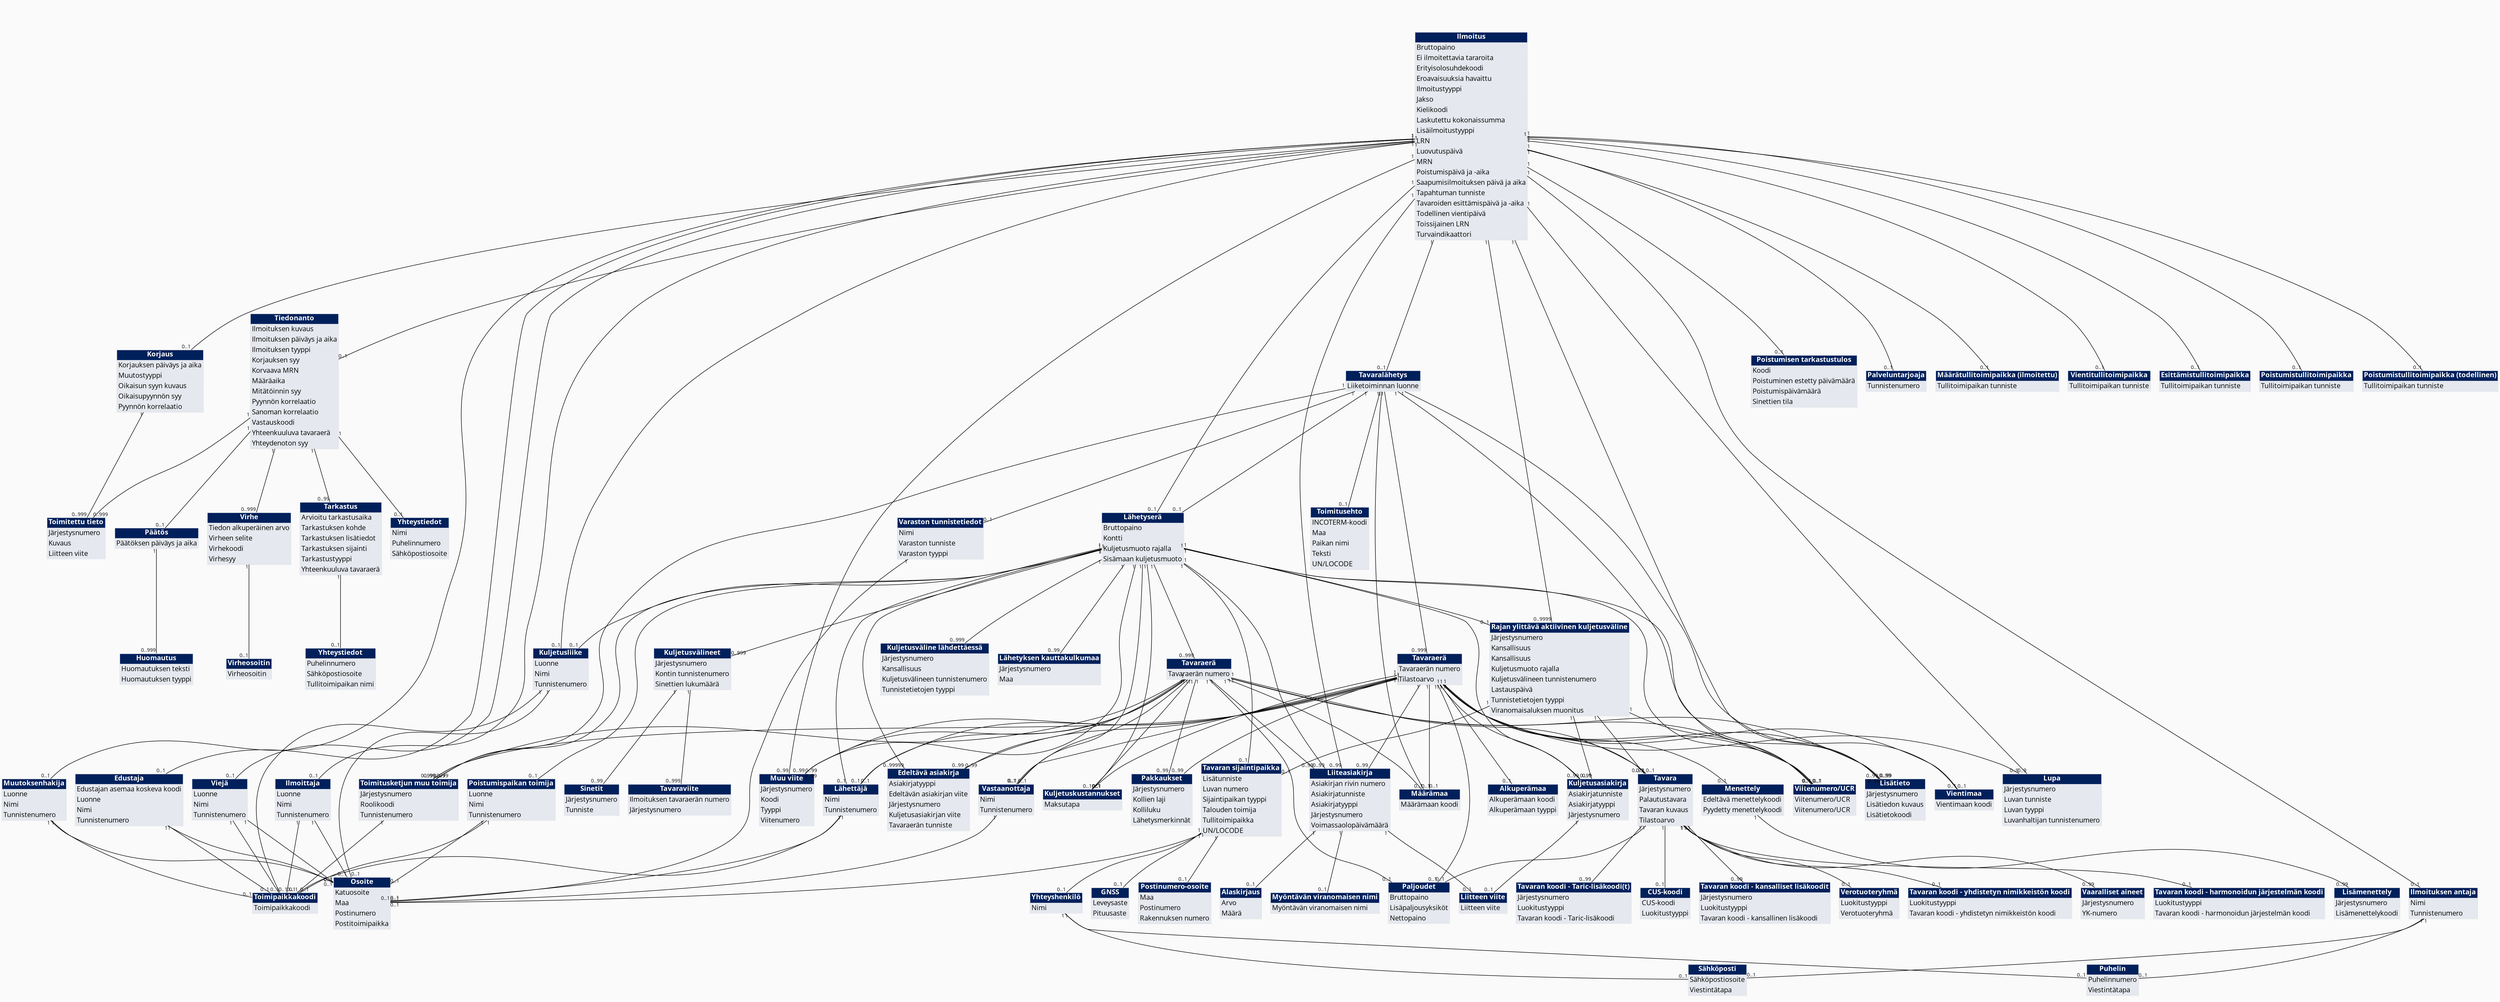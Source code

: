 Graph ClassDiagram {
bgcolor="#fafafa"
ratio="0.4"
node [shape=plain, fontname="Open Sans"]
edge [fontname="Open Sans" width="2"]
"FIg-001" -- "FIg-014" [headlabel="0..1" taillabel="1" fontsize=10]
"FIg-001" -- "FIg-026" [headlabel="0..1" taillabel="1" fontsize=10]
"FIg-001" -- "FIg-028" [headlabel="0..1" taillabel="1" fontsize=10]
"FIg-001" -- "FIg-031" [headlabel="0..1" taillabel="1" fontsize=10]
"FIg-001" -- "FIg-032" [headlabel="0..9" taillabel="1" fontsize=10]
"FIg-001" -- "FIg-033" [headlabel="0..1" taillabel="1" fontsize=10]
"FIg-001" -- "FIg-036" [headlabel="0..1" taillabel="1" fontsize=10]
"FIg-001" -- "FIg-038" [headlabel="0..1" taillabel="1" fontsize=10]
"FIg-001" -- "FIg-041" [headlabel="0..1" taillabel="1" fontsize=10]
"FIg-001" -- "FIg-048" [headlabel="0..1" taillabel="1" fontsize=10]
"FIg-001" -- "FIg-075" [headlabel="0..1" taillabel="1" fontsize=10]
"FIg-001" -- "FIg-079" [headlabel="0..1" taillabel="1" fontsize=10]
"FIg-001" -- "FIg-085" [headlabel="0..9999" taillabel="1" fontsize=10]
"FIg-001" -- "FIg-102" [headlabel="0..99" taillabel="1" fontsize=10]
"FIg-001" -- "FIg-106" [headlabel="0..1" taillabel="1" fontsize=10]
"FIg-001" -- "FIg-111" [headlabel="0..99" taillabel="1" fontsize=10]
"FIg-001" -- "FIg-115" [headlabel="0..1" taillabel="1" fontsize=10]
"FIg-001" -- "FIg-116" [headlabel="0..1" taillabel="1" fontsize=10]
"FIg-001" -- "FIg-119" [headlabel="0..1" taillabel="1" fontsize=10]
"FIg-001" -- "FIg-136" [headlabel="0..99" taillabel="1" fontsize=10]
"FIg-001" -- "FIg-138" [headlabel="0..1" taillabel="1" fontsize=10]
"FIg-001" -- "FIg-139" [headlabel="0..1" taillabel="1" fontsize=10]
"FIg-014" -- "FIg-012" [headlabel="0..999" taillabel="1" fontsize=10]
"FIg-015" -- "FIg-011" [headlabel="0..999" taillabel="1" fontsize=10]
"FIg-017" -- "FIg-023" [headlabel="0..1" taillabel="1" fontsize=10]
"FIg-019" -- "FIg-016" [headlabel="0..1" taillabel="1" fontsize=10]
"FIg-026" -- "FIg-029" [headlabel="0..1" taillabel="1" fontsize=10]
"FIg-026" -- "FIg-083" [headlabel="0..1" taillabel="1" fontsize=10]
"FIg-028" -- "FIg-009" [headlabel="0..1" taillabel="1" fontsize=10]
"FIg-028" -- "FIg-012" [headlabel="0..999" taillabel="1" fontsize=10]
"FIg-028" -- "FIg-015" [headlabel="0..1" taillabel="1" fontsize=10]
"FIg-028" -- "FIg-017" [headlabel="0..999" taillabel="1" fontsize=10]
"FIg-028" -- "FIg-019" [headlabel="0..99" taillabel="1" fontsize=10]
"FIg-031" -- "FIg-043" [headlabel="0..1" taillabel="1" fontsize=10]
"FIg-031" -- "FIg-105" [headlabel="0..1" taillabel="1" fontsize=10]
"FIg-033" -- "FIg-029" [headlabel="0..1" taillabel="1" fontsize=10]
"FIg-033" -- "FIg-083" [headlabel="0..1" taillabel="1" fontsize=10]
"FIg-036" -- "FIg-029" [headlabel="0..1" taillabel="1" fontsize=10]
"FIg-036" -- "FIg-083" [headlabel="0..1" taillabel="1" fontsize=10]
"FIg-038" -- "FIg-029" [headlabel="0..1" taillabel="1" fontsize=10]
"FIg-038" -- "FIg-083" [headlabel="0..1" taillabel="1" fontsize=10]
"FIg-044" -- "FIg-070" [headlabel="0..999" taillabel="1" fontsize=10]
"FIg-044" -- "FIg-112" [headlabel="0..99" taillabel="1" fontsize=10]
"FIg-045" -- "FIg-047" [headlabel="0..1" taillabel="1" fontsize=10]
"FIg-045" -- "FIg-051" [headlabel="0..99" taillabel="1" fontsize=10]
"FIg-045" -- "FIg-081" [headlabel="0..1" taillabel="1" fontsize=10]
"FIg-045" -- "FIg-086" [headlabel="0..99" taillabel="1" fontsize=10]
"FIg-045" -- "FIg-087" [headlabel="0..1" taillabel="1" fontsize=10]
"FIg-045" -- "FIg-088" [headlabel="0..99" taillabel="1" fontsize=10]
"FIg-045" -- "FIg-089" [headlabel="0..1" taillabel="1" fontsize=10]
"FIg-045" -- "FIg-140" [headlabel="0..1" taillabel="1" fontsize=10]
"FIg-048" -- "FIg-029" [headlabel="0..1" taillabel="1" fontsize=10]
"FIg-048" -- "FIg-083" [headlabel="0..1" taillabel="1" fontsize=10]
"FIg-055" -- "FIg-083" [headlabel="0..1" taillabel="1" fontsize=10]
"FIg-072" -- "FIg-043" [headlabel="0..1" taillabel="1" fontsize=10]
"FIg-072" -- "FIg-105" [headlabel="0..1" taillabel="1" fontsize=10]
"FIg-075" -- "FIg-044" [headlabel="0..999" taillabel="1" fontsize=10]
"FIg-075" -- "FIg-048" [headlabel="0..1" taillabel="1" fontsize=10]
"FIg-075" -- "FIg-049" [headlabel="0..999" taillabel="1" fontsize=10]
"FIg-075" -- "FIg-055" [headlabel="0..1" taillabel="1" fontsize=10]
"FIg-075" -- "FIg-068" [headlabel="0..99" taillabel="1" fontsize=10]
"FIg-075" -- "FIg-085" [headlabel="0..1" taillabel="1" fontsize=10]
"FIg-075" -- "FIg-090" [headlabel="0..999" taillabel="1" fontsize=10]
"FIg-075" -- "FIg-095" [headlabel="0..1" taillabel="1" fontsize=10]
"FIg-075" -- "FIg-102" [headlabel="0..99" taillabel="1" fontsize=10]
"FIg-075" -- "FIg-111" [headlabel="0..99" taillabel="1" fontsize=10]
"FIg-075" -- "FIg-122" [headlabel="0..99" taillabel="1" fontsize=10]
"FIg-075" -- "FIg-126" [headlabel="0..1" taillabel="1" fontsize=10]
"FIg-075" -- "FIg-127" [headlabel="0..1" taillabel="1" fontsize=10]
"FIg-075" -- "FIg-128" [headlabel="0..1" taillabel="1" fontsize=10]
"FIg-075" -- "FIg-129" [headlabel="0..1" taillabel="1" fontsize=10]
"FIg-075" -- "FIg-134" [headlabel="0..99" taillabel="1" fontsize=10]
"FIg-075" -- "FIg-135" [headlabel="0..99999" taillabel="1" fontsize=10]
"FIg-075" -- "FIg-136" [headlabel="0..99" taillabel="1" fontsize=10]
"FIg-078" -- "FIg-032" [headlabel="0..9" taillabel="1" fontsize=10]
"FIg-078" -- "FIg-045" [headlabel="0..1" taillabel="1" fontsize=10]
"FIg-078" -- "FIg-046" [headlabel="0..1" taillabel="1" fontsize=10]
"FIg-078" -- "FIg-052" [headlabel="0..99" taillabel="1" fontsize=10]
"FIg-078" -- "FIg-055" [headlabel="0..1" taillabel="1" fontsize=10]
"FIg-078" -- "FIg-089" [headlabel="0..1" taillabel="1" fontsize=10]
"FIg-078" -- "FIg-092" [headlabel="0..1" taillabel="1" fontsize=10]
"FIg-078" -- "FIg-095" [headlabel="0..1" taillabel="1" fontsize=10]
"FIg-078" -- "FIg-100" [headlabel="0..1" taillabel="1" fontsize=10]
"FIg-078" -- "FIg-102" [headlabel="0..99" taillabel="1" fontsize=10]
"FIg-078" -- "FIg-111" [headlabel="0..99" taillabel="1" fontsize=10]
"FIg-078" -- "FIg-113" [headlabel="0..1" taillabel="1" fontsize=10]
"FIg-078" -- "FIg-122" [headlabel="0..99" taillabel="1" fontsize=10]
"FIg-078" -- "FIg-126" [headlabel="0..1" taillabel="1" fontsize=10]
"FIg-078" -- "FIg-129" [headlabel="0..1" taillabel="1" fontsize=10]
"FIg-078" -- "FIg-134" [headlabel="0..99" taillabel="1" fontsize=10]
"FIg-078" -- "FIg-135" [headlabel="0..99" taillabel="1" fontsize=10]
"FIg-078" -- "FIg-136" [headlabel="0..99" taillabel="1" fontsize=10]
"FIg-085" -- "FIg-045" [headlabel="0..99" taillabel="1" fontsize=10]
"FIg-085" -- "FIg-122" [headlabel="0..1" taillabel="1" fontsize=10]
"FIg-085" -- "FIg-126" [headlabel="0..1" taillabel="1" fontsize=10]
"FIg-085" -- "FIg-127" [headlabel="0..1" taillabel="1" fontsize=10]
"FIg-090" -- "FIg-045" [headlabel="0..1" taillabel="1" fontsize=10]
"FIg-090" -- "FIg-052" [headlabel="0..99" taillabel="1" fontsize=10]
"FIg-090" -- "FIg-055" [headlabel="0..1" taillabel="1" fontsize=10]
"FIg-090" -- "FIg-089" [headlabel="0..1" taillabel="1" fontsize=10]
"FIg-090" -- "FIg-092" [headlabel="0..1" taillabel="1" fontsize=10]
"FIg-090" -- "FIg-095" [headlabel="0..1" taillabel="1" fontsize=10]
"FIg-090" -- "FIg-102" [headlabel="0..99" taillabel="1" fontsize=10]
"FIg-090" -- "FIg-111" [headlabel="0..99" taillabel="1" fontsize=10]
"FIg-090" -- "FIg-126" [headlabel="0..1" taillabel="1" fontsize=10]
"FIg-090" -- "FIg-129" [headlabel="0..1" taillabel="1" fontsize=10]
"FIg-090" -- "FIg-134" [headlabel="0..99" taillabel="1" fontsize=10]
"FIg-090" -- "FIg-135" [headlabel="0..99" taillabel="1" fontsize=10]
"FIg-090" -- "FIg-136" [headlabel="0..99" taillabel="1" fontsize=10]
"FIg-113" -- "FIg-097" [headlabel="0..99" taillabel="1" fontsize=10]
"FIg-119" -- "FIg-046" [headlabel="0..1" taillabel="1" fontsize=10]
"FIg-119" -- "FIg-075" [headlabel="0..1" taillabel="1" fontsize=10]
"FIg-119" -- "FIg-077" [headlabel="0..1" taillabel="1" fontsize=10]
"FIg-119" -- "FIg-078" [headlabel="0..999" taillabel="1" fontsize=10]
"FIg-119" -- "FIg-092" [headlabel="0..1" taillabel="1" fontsize=10]
"FIg-119" -- "FIg-126" [headlabel="0..1" taillabel="1" fontsize=10]
"FIg-119" -- "FIg-132" [headlabel="0..1" taillabel="1" fontsize=10]
"FIg-119" -- "FIg-134" [headlabel="0..99" taillabel="1" fontsize=10]
"FIg-122" -- "FIg-042" [headlabel="0..1" taillabel="1" fontsize=10]
"FIg-127" -- "FIg-069" [headlabel="0..1" taillabel="1" fontsize=10]
"FIg-127" -- "FIg-072" [headlabel="0..1" taillabel="1" fontsize=10]
"FIg-127" -- "FIg-083" [headlabel="0..1" taillabel="1" fontsize=10]
"FIg-127" -- "FIg-131" [headlabel="0..1" taillabel="1" fontsize=10]
"FIg-128" -- "FIg-029" [headlabel="0..1" taillabel="1" fontsize=10]
"FIg-128" -- "FIg-083" [headlabel="0..1" taillabel="1" fontsize=10]
"FIg-129" -- "FIg-029" [headlabel="0..1" taillabel="1" fontsize=10]
"FIg-129" -- "FIg-083" [headlabel="0..1" taillabel="1" fontsize=10]
"FIg-132" -- "FIg-083" [headlabel="0..1" taillabel="1" fontsize=10]
"FIg-134" -- "FIg-029" [headlabel="0..1" taillabel="1" fontsize=10]
"FIg-136" -- "FIg-042" [headlabel="0..1" taillabel="1" fontsize=10]
"FIg-136" -- "FIg-108" [headlabel="0..1" taillabel="1" fontsize=10]
"FIg-136" -- "FIg-137" [headlabel="0..1" taillabel="1" fontsize=10]
"FIg-001" [label=<<table border="0" cellspacing="0" cellborder="1" color="#E3E5E9"><tr><td bgcolor="#00205B"><font color="white"><b>Ilmoitus</b></font></td></tr><tr><td bgcolor="#e5e8ee" align="left" sides="LR">Bruttopaino</td></tr><tr><td bgcolor="#e5e8ee" align="left" sides="LR">Ei ilmoitettavia tararoita</td></tr><tr><td bgcolor="#e5e8ee" align="left" sides="LR">Erityisolosuhdekoodi</td></tr><tr><td bgcolor="#e5e8ee" align="left" sides="LR">Eroavaisuuksia havaittu</td></tr><tr><td bgcolor="#e5e8ee" align="left" sides="LR">Ilmoitustyyppi</td></tr><tr><td bgcolor="#e5e8ee" align="left" sides="LR">Jakso</td></tr><tr><td bgcolor="#e5e8ee" align="left" sides="LR">Kielikoodi</td></tr><tr><td bgcolor="#e5e8ee" align="left" sides="LR">Laskutettu kokonaissumma</td></tr><tr><td bgcolor="#e5e8ee" align="left" sides="LR">Lisäilmoitustyyppi</td></tr><tr><td bgcolor="#e5e8ee" align="left" sides="LR">LRN</td></tr><tr><td bgcolor="#e5e8ee" align="left" sides="LR">Luovutuspäivä</td></tr><tr><td bgcolor="#e5e8ee" align="left" sides="LR">MRN</td></tr><tr><td bgcolor="#e5e8ee" align="left" sides="LR">Poistumispäivä ja -aika</td></tr><tr><td bgcolor="#e5e8ee" align="left" sides="LR">Saapumisilmoituksen päivä ja aika</td></tr><tr><td bgcolor="#e5e8ee" align="left" sides="LR">Tapahtuman tunniste</td></tr><tr><td bgcolor="#e5e8ee" align="left" sides="LR">Tavaroiden esittämispäivä ja -aika</td></tr><tr><td bgcolor="#e5e8ee" align="left" sides="LR">Todellinen vientipäivä</td></tr><tr><td bgcolor="#e5e8ee" align="left" sides="LR">Toissijainen LRN</td></tr><tr><td bgcolor="#e5e8ee" align="left" sides="LRB">Turvaindikaattori</td></tr></table>>]
"FIg-009" [label=<<table border="0" cellspacing="0" cellborder="1" color="#E3E5E9"><tr><td bgcolor="#00205B"><font color="white"><b>Yhteystiedot</b></font></td></tr><tr><td bgcolor="#e5e8ee" align="left" sides="LR">Nimi</td></tr><tr><td bgcolor="#e5e8ee" align="left" sides="LR">Puhelinnumero</td></tr><tr><td bgcolor="#e5e8ee" align="left" sides="LR">Sähköpostiosoite</td></tr></table>>]
"FIg-011" [label=<<table border="0" cellspacing="0" cellborder="1" color="#E3E5E9"><tr><td bgcolor="#00205B"><font color="white"><b>Huomautus</b></font></td></tr><tr><td bgcolor="#e5e8ee" align="left" sides="LR">Huomautuksen teksti</td></tr><tr><td bgcolor="#e5e8ee" align="left" sides="LR">Huomautuksen tyyppi</td></tr></table>>]
"FIg-012" [label=<<table border="0" cellspacing="0" cellborder="1" color="#E3E5E9"><tr><td bgcolor="#00205B"><font color="white"><b>Toimitettu tieto</b></font></td></tr><tr><td bgcolor="#e5e8ee" align="left" sides="LR">Järjestysnumero</td></tr><tr><td bgcolor="#e5e8ee" align="left" sides="LR">Kuvaus</td></tr><tr><td bgcolor="#e5e8ee" align="left" sides="LR">Liitteen viite</td></tr></table>>]
"FIg-014" [label=<<table border="0" cellspacing="0" cellborder="1" color="#E3E5E9"><tr><td bgcolor="#00205B"><font color="white"><b>Korjaus</b></font></td></tr><tr><td bgcolor="#e5e8ee" align="left" sides="LR">Korjauksen päiväys ja aika</td></tr><tr><td bgcolor="#e5e8ee" align="left" sides="LR">Muutostyyppi</td></tr><tr><td bgcolor="#e5e8ee" align="left" sides="LR">Oikaisun syyn kuvaus</td></tr><tr><td bgcolor="#e5e8ee" align="left" sides="LR">Oikaisupyynnön syy</td></tr><tr><td bgcolor="#e5e8ee" align="left" sides="LRB">Pyynnön korrelaatio</td></tr></table>>]
"FIg-015" [label=<<table border="0" cellspacing="0" cellborder="1" color="#E3E5E9"><tr><td bgcolor="#00205B"><font color="white"><b>Päätös</b></font></td></tr><tr><td bgcolor="#e5e8ee" align="left" sides="LR">Päätöksen päiväys ja aika</td></tr></table>>]
"FIg-016" [label=<<table border="0" cellspacing="0" cellborder="1" color="#E3E5E9"><tr><td bgcolor="#00205B"><font color="white"><b>Yhteystiedot</b></font></td></tr><tr><td bgcolor="#e5e8ee" align="left" sides="LR">Puhelinnumero</td></tr><tr><td bgcolor="#e5e8ee" align="left" sides="LR">Sähköpostiosoite</td></tr><tr><td bgcolor="#e5e8ee" align="left" sides="LR">Tullitoimipaikan nimi</td></tr></table>>]
"FIg-017" [label=<<table border="0" cellspacing="0" cellborder="1" color="#E3E5E9"><tr><td bgcolor="#00205B"><font color="white"><b>Virhe</b></font></td></tr><tr><td bgcolor="#e5e8ee" align="left" sides="LR">Tiedon alkuperäinen arvo</td></tr><tr><td bgcolor="#e5e8ee" align="left" sides="LR">Virheen selite</td></tr><tr><td bgcolor="#e5e8ee" align="left" sides="LR">Virhekoodi</td></tr><tr><td bgcolor="#e5e8ee" align="left" sides="LRB">Virhesyy</td></tr></table>>]
"FIg-019" [label=<<table border="0" cellspacing="0" cellborder="1" color="#E3E5E9"><tr><td bgcolor="#00205B"><font color="white"><b>Tarkastus</b></font></td></tr><tr><td bgcolor="#e5e8ee" align="left" sides="LR">Arvioitu tarkastusaika</td></tr><tr><td bgcolor="#e5e8ee" align="left" sides="LR">Tarkastuksen kohde</td></tr><tr><td bgcolor="#e5e8ee" align="left" sides="LR">Tarkastuksen lisätiedot</td></tr><tr><td bgcolor="#e5e8ee" align="left" sides="LR">Tarkastuksen sijainti</td></tr><tr><td bgcolor="#e5e8ee" align="left" sides="LR">Tarkastustyyppi</td></tr><tr><td bgcolor="#e5e8ee" align="left" sides="LRB">Yhteenkuuluva tavaraerä</td></tr></table>>]
"FIg-023" [label=<<table border="0" cellspacing="0" cellborder="1" color="#E3E5E9"><tr><td bgcolor="#00205B"><font color="white"><b>Virheosoitin</b></font></td></tr><tr><td bgcolor="#e5e8ee" align="left" sides="LR">Virheosoitin</td></tr></table>>]
"FIg-026" [label=<<table border="0" cellspacing="0" cellborder="1" color="#E3E5E9"><tr><td bgcolor="#00205B"><font color="white"><b>Edustaja</b></font></td></tr><tr><td bgcolor="#e5e8ee" align="left" sides="LR">Edustajan asemaa koskeva koodi</td></tr><tr><td bgcolor="#e5e8ee" align="left" sides="LR">Luonne</td></tr><tr><td bgcolor="#e5e8ee" align="left" sides="LR">Nimi</td></tr><tr><td bgcolor="#e5e8ee" align="left" sides="LRB">Tunnistenumero</td></tr></table>>]
"FIg-028" [label=<<table border="0" cellspacing="0" cellborder="1" color="#E3E5E9"><tr><td bgcolor="#00205B"><font color="white"><b>Tiedonanto</b></font></td></tr><tr><td bgcolor="#e5e8ee" align="left" sides="LR">Ilmoituksen kuvaus</td></tr><tr><td bgcolor="#e5e8ee" align="left" sides="LR">Ilmoituksen päiväys ja aika</td></tr><tr><td bgcolor="#e5e8ee" align="left" sides="LR">Ilmoituksen tyyppi</td></tr><tr><td bgcolor="#e5e8ee" align="left" sides="LR">Korjauksen syy</td></tr><tr><td bgcolor="#e5e8ee" align="left" sides="LR">Korvaava MRN</td></tr><tr><td bgcolor="#e5e8ee" align="left" sides="LR">Määräaika</td></tr><tr><td bgcolor="#e5e8ee" align="left" sides="LR">Mitätöinnin syy</td></tr><tr><td bgcolor="#e5e8ee" align="left" sides="LR">Pyynnön korrelaatio</td></tr><tr><td bgcolor="#e5e8ee" align="left" sides="LR">Sanoman korrelaatio</td></tr><tr><td bgcolor="#e5e8ee" align="left" sides="LR">Vastauskoodi</td></tr><tr><td bgcolor="#e5e8ee" align="left" sides="LR">Yhteenkuuluva tavaraerä</td></tr><tr><td bgcolor="#e5e8ee" align="left" sides="LRB">Yhteydenoton syy</td></tr></table>>]
"FIg-029" [label=<<table border="0" cellspacing="0" cellborder="1" color="#E3E5E9"><tr><td bgcolor="#00205B"><font color="white"><b>Toimipaikkakoodi</b></font></td></tr><tr><td bgcolor="#e5e8ee" align="left" sides="LRB">Toimipaikkakoodi</td></tr></table>>]
"FIg-031" [label=<<table border="0" cellspacing="0" cellborder="1" color="#E3E5E9"><tr><td bgcolor="#00205B"><font color="white"><b>Ilmoituksen antaja</b></font></td></tr><tr><td bgcolor="#e5e8ee" align="left" sides="LR">Nimi</td></tr><tr><td bgcolor="#e5e8ee" align="left" sides="LRB">Tunnistenumero</td></tr></table>>]
"FIg-032" [label=<<table border="0" cellspacing="0" cellborder="1" color="#E3E5E9"><tr><td bgcolor="#00205B"><font color="white"><b>Lupa</b></font></td></tr><tr><td bgcolor="#e5e8ee" align="left" sides="LR">Järjestysnumero</td></tr><tr><td bgcolor="#e5e8ee" align="left" sides="LR">Luvan tunniste</td></tr><tr><td bgcolor="#e5e8ee" align="left" sides="LR">Luvan tyyppi</td></tr><tr><td bgcolor="#e5e8ee" align="left" sides="LRB">Luvanhaltijan tunnistenumero</td></tr></table>>]
"FIg-033" [label=<<table border="0" cellspacing="0" cellborder="1" color="#E3E5E9"><tr><td bgcolor="#00205B"><font color="white"><b>Viejä</b></font></td></tr><tr><td bgcolor="#e5e8ee" align="left" sides="LR">Luonne</td></tr><tr><td bgcolor="#e5e8ee" align="left" sides="LR">Nimi</td></tr><tr><td bgcolor="#e5e8ee" align="left" sides="LR">Tunnistenumero</td></tr></table>>]
"FIg-036" [label=<<table border="0" cellspacing="0" cellborder="1" color="#E3E5E9"><tr><td bgcolor="#00205B"><font color="white"><b>Ilmoittaja</b></font></td></tr><tr><td bgcolor="#e5e8ee" align="left" sides="LR">Luonne</td></tr><tr><td bgcolor="#e5e8ee" align="left" sides="LR">Nimi</td></tr><tr><td bgcolor="#e5e8ee" align="left" sides="LRB">Tunnistenumero</td></tr></table>>]
"FIg-038" [label=<<table border="0" cellspacing="0" cellborder="1" color="#E3E5E9"><tr><td bgcolor="#00205B"><font color="white"><b>Muutoksenhakija</b></font></td></tr><tr><td bgcolor="#e5e8ee" align="left" sides="LR">Luonne</td></tr><tr><td bgcolor="#e5e8ee" align="left" sides="LR">Nimi</td></tr><tr><td bgcolor="#e5e8ee" align="left" sides="LRB">Tunnistenumero</td></tr></table>>]
"FIg-041" [label=<<table border="0" cellspacing="0" cellborder="1" color="#E3E5E9"><tr><td bgcolor="#00205B"><font color="white"><b>Poistumisen tarkastustulos</b></font></td></tr><tr><td bgcolor="#e5e8ee" align="left" sides="LR">Koodi</td></tr><tr><td bgcolor="#e5e8ee" align="left" sides="LR">Poistuminen estetty päivämäärä</td></tr><tr><td bgcolor="#e5e8ee" align="left" sides="LR">Poistumispäivämäärä</td></tr><tr><td bgcolor="#e5e8ee" align="left" sides="LRB">Sinettien tila</td></tr></table>>]
"FIg-042" [label=<<table border="0" cellspacing="0" cellborder="1" color="#E3E5E9"><tr><td bgcolor="#00205B"><font color="white"><b>Liitteen viite</b></font></td></tr><tr><td bgcolor="#e5e8ee" align="left" sides="LRB">Liitteen viite</td></tr></table>>]
"FIg-043" [label=<<table border="0" cellspacing="0" cellborder="1" color="#E3E5E9"><tr><td bgcolor="#00205B"><font color="white"><b>Puhelin</b></font></td></tr><tr><td bgcolor="#e5e8ee" align="left" sides="LR">Puhelinnumero</td></tr><tr><td bgcolor="#e5e8ee" align="left" sides="LRB">Viestintätapa</td></tr></table>>]
"FIg-044" [label=<<table border="0" cellspacing="0" cellborder="1" color="#E3E5E9"><tr><td bgcolor="#00205B"><font color="white"><b>Kuljetusvälineet</b></font></td></tr><tr><td bgcolor="#e5e8ee" align="left" sides="LR">Järjestysnumero</td></tr><tr><td bgcolor="#e5e8ee" align="left" sides="LR">Kontin tunnistenumero</td></tr><tr><td bgcolor="#e5e8ee" align="left" sides="LRB">Sinettien lukumäärä</td></tr></table>>]
"FIg-045" [label=<<table border="0" cellspacing="0" cellborder="1" color="#E3E5E9"><tr><td bgcolor="#00205B"><font color="white"><b>Tavara</b></font></td></tr><tr><td bgcolor="#e5e8ee" align="left" sides="LR">Järjestysnumero</td></tr><tr><td bgcolor="#e5e8ee" align="left" sides="LR">Palautustavara</td></tr><tr><td bgcolor="#e5e8ee" align="left" sides="LR">Tavaran kuvaus</td></tr><tr><td bgcolor="#e5e8ee" align="left" sides="LRB">Tilastoarvo</td></tr></table>>]
"FIg-046" [label=<<table border="0" cellspacing="0" cellborder="1" color="#E3E5E9"><tr><td bgcolor="#00205B"><font color="white"><b>Vientimaa</b></font></td></tr><tr><td bgcolor="#e5e8ee" align="left" sides="LRB">Vientimaan koodi</td></tr></table>>]
"FIg-047" [label=<<table border="0" cellspacing="0" cellborder="1" color="#E3E5E9"><tr><td bgcolor="#00205B"><font color="white"><b>Tavaran koodi - yhdistetyn nimikkeistön koodi</b></font></td></tr><tr><td bgcolor="#e5e8ee" align="left" sides="LR">Luokitustyyppi</td></tr><tr><td bgcolor="#e5e8ee" align="left" sides="LR">Tavaran koodi - yhdistetyn nimikkeistön koodi</td></tr></table>>]
"FIg-048" [label=<<table border="0" cellspacing="0" cellborder="1" color="#E3E5E9"><tr><td bgcolor="#00205B"><font color="white"><b>Kuljetusliike</b></font></td></tr><tr><td bgcolor="#e5e8ee" align="left" sides="LR">Luonne</td></tr><tr><td bgcolor="#e5e8ee" align="left" sides="LR">Nimi</td></tr><tr><td bgcolor="#e5e8ee" align="left" sides="LRB">Tunnistenumero</td></tr></table>>]
"FIg-049" [label=<<table border="0" cellspacing="0" cellborder="1" color="#E3E5E9"><tr><td bgcolor="#00205B"><font color="white"><b>Kuljetusväline lähdettäessä</b></font></td></tr><tr><td bgcolor="#e5e8ee" align="left" sides="LR">Järjestysnumero</td></tr><tr><td bgcolor="#e5e8ee" align="left" sides="LR">Kansallisuus</td></tr><tr><td bgcolor="#e5e8ee" align="left" sides="LR">Kuljetusvälineen tunnistenumero</td></tr><tr><td bgcolor="#e5e8ee" align="left" sides="LRB">Tunnistetietojen tyyppi</td></tr></table>>]
"FIg-051" [label=<<table border="0" cellspacing="0" cellborder="1" color="#E3E5E9"><tr><td bgcolor="#00205B"><font color="white"><b>Vaaralliset aineet</b></font></td></tr><tr><td bgcolor="#e5e8ee" align="left" sides="LR">Järjestysnumero</td></tr><tr><td bgcolor="#e5e8ee" align="left" sides="LRB">YK-numero</td></tr></table>>]
"FIg-052" [label=<<table border="0" cellspacing="0" cellborder="1" color="#E3E5E9"><tr><td bgcolor="#00205B"><font color="white"><b>Pakkaukset</b></font></td></tr><tr><td bgcolor="#e5e8ee" align="left" sides="LR">Järjestysnumero</td></tr><tr><td bgcolor="#e5e8ee" align="left" sides="LR">Kollien laji</td></tr><tr><td bgcolor="#e5e8ee" align="left" sides="LR">Kolliluku</td></tr><tr><td bgcolor="#e5e8ee" align="left" sides="LR">Lähetysmerkinnät</td></tr></table>>]
"FIg-055" [label=<<table border="0" cellspacing="0" cellborder="1" color="#E3E5E9"><tr><td bgcolor="#00205B"><font color="white"><b>Vastaanottaja</b></font></td></tr><tr><td bgcolor="#e5e8ee" align="left" sides="LR">Nimi</td></tr><tr><td bgcolor="#e5e8ee" align="left" sides="LR">Tunnistenumero</td></tr></table>>]
"FIg-068" [label=<<table border="0" cellspacing="0" cellborder="1" color="#E3E5E9"><tr><td bgcolor="#00205B"><font color="white"><b>Lähetyksen kauttakulkumaa</b></font></td></tr><tr><td bgcolor="#e5e8ee" align="left" sides="LR">Järjestysnumero</td></tr><tr><td bgcolor="#e5e8ee" align="left" sides="LRB">Maa</td></tr></table>>]
"FIg-069" [label=<<table border="0" cellspacing="0" cellborder="1" color="#E3E5E9"><tr><td bgcolor="#00205B"><font color="white"><b>GNSS</b></font></td></tr><tr><td bgcolor="#e5e8ee" align="left" sides="LR">Leveysaste</td></tr><tr><td bgcolor="#e5e8ee" align="left" sides="LRB">Pituusaste</td></tr></table>>]
"FIg-070" [label=<<table border="0" cellspacing="0" cellborder="1" color="#E3E5E9"><tr><td bgcolor="#00205B"><font color="white"><b>Tavaraviite</b></font></td></tr><tr><td bgcolor="#e5e8ee" align="left" sides="LR">Ilmoituksen tavaraerän numero</td></tr><tr><td bgcolor="#e5e8ee" align="left" sides="LR">Järjestysnumero</td></tr></table>>]
"FIg-072" [label=<<table border="0" cellspacing="0" cellborder="1" color="#E3E5E9"><tr><td bgcolor="#00205B"><font color="white"><b>Yhteyshenkilö</b></font></td></tr><tr><td bgcolor="#e5e8ee" align="left" sides="LR">Nimi</td></tr></table>>]
"FIg-075" [label=<<table border="0" cellspacing="0" cellborder="1" color="#E3E5E9"><tr><td bgcolor="#00205B"><font color="white"><b>Lähetyserä</b></font></td></tr><tr><td bgcolor="#e5e8ee" align="left" sides="LR">Bruttopaino</td></tr><tr><td bgcolor="#e5e8ee" align="left" sides="LR">Kontti</td></tr><tr><td bgcolor="#e5e8ee" align="left" sides="LR">Kuljetusmuoto rajalla</td></tr><tr><td bgcolor="#e5e8ee" align="left" sides="LRB">Sisämaan kuljetusmuoto</td></tr></table>>]
"FIg-077" [label=<<table border="0" cellspacing="0" cellborder="1" color="#E3E5E9"><tr><td bgcolor="#00205B"><font color="white"><b>Toimitusehto</b></font></td></tr><tr><td bgcolor="#e5e8ee" align="left" sides="LR">INCOTERM-koodi</td></tr><tr><td bgcolor="#e5e8ee" align="left" sides="LR">Maa</td></tr><tr><td bgcolor="#e5e8ee" align="left" sides="LR">Paikan nimi</td></tr><tr><td bgcolor="#e5e8ee" align="left" sides="LR">Teksti</td></tr><tr><td bgcolor="#e5e8ee" align="left" sides="LRB">UN/LOCODE</td></tr></table>>]
"FIg-078" [label=<<table border="0" cellspacing="0" cellborder="1" color="#E3E5E9"><tr><td bgcolor="#00205B"><font color="white"><b>Tavaraerä</b></font></td></tr><tr><td bgcolor="#e5e8ee" align="left" sides="LR">Tavaraerän numero</td></tr><tr><td bgcolor="#e5e8ee" align="left" sides="LRB">Tilastoarvo</td></tr></table>>]
"FIg-079" [label=<<table border="0" cellspacing="0" cellborder="1" color="#E3E5E9"><tr><td bgcolor="#00205B"><font color="white"><b>Palveluntarjoaja</b></font></td></tr><tr><td bgcolor="#e5e8ee" align="left" sides="LRB">Tunnistenumero</td></tr></table>>]
"FIg-081" [label=<<table border="0" cellspacing="0" cellborder="1" color="#E3E5E9"><tr><td bgcolor="#00205B"><font color="white"><b>Tavaran koodi - harmonoidun järjestelmän koodi</b></font></td></tr><tr><td bgcolor="#e5e8ee" align="left" sides="LR">Luokitustyyppi</td></tr><tr><td bgcolor="#e5e8ee" align="left" sides="LRB">Tavaran koodi - harmonoidun järjestelmän koodi</td></tr></table>>]
"FIg-083" [label=<<table border="0" cellspacing="0" cellborder="1" color="#E3E5E9"><tr><td bgcolor="#00205B"><font color="white"><b>Osoite</b></font></td></tr><tr><td bgcolor="#e5e8ee" align="left" sides="LR">Katuosoite</td></tr><tr><td bgcolor="#e5e8ee" align="left" sides="LR">Maa</td></tr><tr><td bgcolor="#e5e8ee" align="left" sides="LR">Postinumero</td></tr><tr><td bgcolor="#e5e8ee" align="left" sides="LRB">Postitoimipaikka</td></tr></table>>]
"FIg-085" [label=<<table border="0" cellspacing="0" cellborder="1" color="#E3E5E9"><tr><td bgcolor="#00205B"><font color="white"><b>Rajan ylittävä aktiivinen kuljetusväline</b></font></td></tr><tr><td bgcolor="#e5e8ee" align="left" sides="LR">Järjestysnumero</td></tr><tr><td bgcolor="#e5e8ee" align="left" sides="LR">Kansallisuus</td></tr><tr><td bgcolor="#e5e8ee" align="left" sides="LR">Kansallisuus</td></tr><tr><td bgcolor="#e5e8ee" align="left" sides="LR">Kuljetusmuoto rajalla</td></tr><tr><td bgcolor="#e5e8ee" align="left" sides="LR">Kuljetusvälineen tunnistenumero</td></tr><tr><td bgcolor="#e5e8ee" align="left" sides="LR">Lastauspäivä</td></tr><tr><td bgcolor="#e5e8ee" align="left" sides="LR">Tunnistetietojen tyyppi</td></tr><tr><td bgcolor="#e5e8ee" align="left" sides="LRB">Viranomaisaluksen muonitus</td></tr></table>>]
"FIg-086" [label=<<table border="0" cellspacing="0" cellborder="1" color="#E3E5E9"><tr><td bgcolor="#00205B"><font color="white"><b>Tavaran koodi - Taric-lisäkoodi(t)</b></font></td></tr><tr><td bgcolor="#e5e8ee" align="left" sides="LR">Järjestysnumero</td></tr><tr><td bgcolor="#e5e8ee" align="left" sides="LR">Luokitustyyppi</td></tr><tr><td bgcolor="#e5e8ee" align="left" sides="LR">Tavaran koodi - Taric-lisäkoodi</td></tr></table>>]
"FIg-087" [label=<<table border="0" cellspacing="0" cellborder="1" color="#E3E5E9"><tr><td bgcolor="#00205B"><font color="white"><b>CUS-koodi</b></font></td></tr><tr><td bgcolor="#e5e8ee" align="left" sides="LR">CUS-koodi</td></tr><tr><td bgcolor="#e5e8ee" align="left" sides="LRB">Luokitustyyppi</td></tr></table>>]
"FIg-088" [label=<<table border="0" cellspacing="0" cellborder="1" color="#E3E5E9"><tr><td bgcolor="#00205B"><font color="white"><b>Tavaran koodi - kansalliset lisäkoodit</b></font></td></tr><tr><td bgcolor="#e5e8ee" align="left" sides="LR">Järjestysnumero</td></tr><tr><td bgcolor="#e5e8ee" align="left" sides="LR">Luokitustyyppi</td></tr><tr><td bgcolor="#e5e8ee" align="left" sides="LR">Tavaran koodi - kansallinen lisäkoodi</td></tr></table>>]
"FIg-089" [label=<<table border="0" cellspacing="0" cellborder="1" color="#E3E5E9"><tr><td bgcolor="#00205B"><font color="white"><b>Paljoudet</b></font></td></tr><tr><td bgcolor="#e5e8ee" align="left" sides="LR">Bruttopaino</td></tr><tr><td bgcolor="#e5e8ee" align="left" sides="LR">Lisäpaljousyksiköt</td></tr><tr><td bgcolor="#e5e8ee" align="left" sides="LR">Nettopaino</td></tr></table>>]
"FIg-090" [label=<<table border="0" cellspacing="0" cellborder="1" color="#E3E5E9"><tr><td bgcolor="#00205B"><font color="white"><b>Tavaraerä</b></font></td></tr><tr><td bgcolor="#e5e8ee" align="left" sides="LRB">Tavaraerän numero</td></tr></table>>]
"FIg-092" [label=<<table border="0" cellspacing="0" cellborder="1" color="#E3E5E9"><tr><td bgcolor="#00205B"><font color="white"><b>Määrämaa</b></font></td></tr><tr><td bgcolor="#e5e8ee" align="left" sides="LRB">Määrämaan koodi</td></tr></table>>]
"FIg-095" [label=<<table border="0" cellspacing="0" cellborder="1" color="#E3E5E9"><tr><td bgcolor="#00205B"><font color="white"><b>Kuljetuskustannukset</b></font></td></tr><tr><td bgcolor="#e5e8ee" align="left" sides="LRB">Maksutapa</td></tr></table>>]
"FIg-097" [label=<<table border="0" cellspacing="0" cellborder="1" color="#E3E5E9"><tr><td bgcolor="#00205B"><font color="white"><b>Lisämenettely</b></font></td></tr><tr><td bgcolor="#e5e8ee" align="left" sides="LR">Järjestysnumero</td></tr><tr><td bgcolor="#e5e8ee" align="left" sides="LRB">Lisämenettelykoodi</td></tr></table>>]
"FIg-100" [label=<<table border="0" cellspacing="0" cellborder="1" color="#E3E5E9"><tr><td bgcolor="#00205B"><font color="white"><b>Alkuperämaa</b></font></td></tr><tr><td bgcolor="#e5e8ee" align="left" sides="LR">Alkuperämaan koodi</td></tr><tr><td bgcolor="#e5e8ee" align="left" sides="LRB">Alkuperämaan tyyppi</td></tr></table>>]
"FIg-102" [label=<<table border="0" cellspacing="0" cellborder="1" color="#E3E5E9"><tr><td bgcolor="#00205B"><font color="white"><b>Lisätieto</b></font></td></tr><tr><td bgcolor="#e5e8ee" align="left" sides="LR">Järjestysnumero</td></tr><tr><td bgcolor="#e5e8ee" align="left" sides="LR">Lisätiedon kuvaus</td></tr><tr><td bgcolor="#e5e8ee" align="left" sides="LRB">Lisätietokoodi</td></tr></table>>]
"FIg-105" [label=<<table border="0" cellspacing="0" cellborder="1" color="#E3E5E9"><tr><td bgcolor="#00205B"><font color="white"><b>Sähköposti</b></font></td></tr><tr><td bgcolor="#e5e8ee" align="left" sides="LR">Sähköpostiosoite</td></tr><tr><td bgcolor="#e5e8ee" align="left" sides="LRB">Viestintätapa</td></tr></table>>]
"FIg-106" [label=<<table border="0" cellspacing="0" cellborder="1" color="#E3E5E9"><tr><td bgcolor="#00205B"><font color="white"><b>Määrätullitoimipaikka (ilmoitettu)</b></font></td></tr><tr><td bgcolor="#e5e8ee" align="left" sides="LRB">Tullitoimipaikan tunniste</td></tr></table>>]
"FIg-108" [label=<<table border="0" cellspacing="0" cellborder="1" color="#E3E5E9"><tr><td bgcolor="#00205B"><font color="white"><b>Alaskirjaus</b></font></td></tr><tr><td bgcolor="#e5e8ee" align="left" sides="LR">Arvo</td></tr><tr><td bgcolor="#e5e8ee" align="left" sides="LRB">Määrä</td></tr></table>>]
"FIg-111" [label=<<table border="0" cellspacing="0" cellborder="1" color="#E3E5E9"><tr><td bgcolor="#00205B"><font color="white"><b>Muu viite</b></font></td></tr><tr><td bgcolor="#e5e8ee" align="left" sides="LR">Järjestysnumero</td></tr><tr><td bgcolor="#e5e8ee" align="left" sides="LR">Koodi</td></tr><tr><td bgcolor="#e5e8ee" align="left" sides="LR">Tyyppi</td></tr><tr><td bgcolor="#e5e8ee" align="left" sides="LRB">Viitenumero</td></tr></table>>]
"FIg-112" [label=<<table border="0" cellspacing="0" cellborder="1" color="#E3E5E9"><tr><td bgcolor="#00205B"><font color="white"><b>Sinetit</b></font></td></tr><tr><td bgcolor="#e5e8ee" align="left" sides="LR">Järjestysnumero</td></tr><tr><td bgcolor="#e5e8ee" align="left" sides="LRB">Tunniste</td></tr></table>>]
"FIg-113" [label=<<table border="0" cellspacing="0" cellborder="1" color="#E3E5E9"><tr><td bgcolor="#00205B"><font color="white"><b>Menettely</b></font></td></tr><tr><td bgcolor="#e5e8ee" align="left" sides="LR">Edeltävä menettelykoodi</td></tr><tr><td bgcolor="#e5e8ee" align="left" sides="LRB">Pyydetty menettelykoodi</td></tr></table>>]
"FIg-115" [label=<<table border="0" cellspacing="0" cellborder="1" color="#E3E5E9"><tr><td bgcolor="#00205B"><font color="white"><b>Vientitullitoimipaikka</b></font></td></tr><tr><td bgcolor="#e5e8ee" align="left" sides="LR">Tullitoimipaikan tunniste</td></tr></table>>]
"FIg-116" [label=<<table border="0" cellspacing="0" cellborder="1" color="#E3E5E9"><tr><td bgcolor="#00205B"><font color="white"><b>Esittämistullitoimipaikka</b></font></td></tr><tr><td bgcolor="#e5e8ee" align="left" sides="LRB">Tullitoimipaikan tunniste</td></tr></table>>]
"FIg-119" [label=<<table border="0" cellspacing="0" cellborder="1" color="#E3E5E9"><tr><td bgcolor="#00205B"><font color="white"><b>Tavaralähetys</b></font></td></tr><tr><td bgcolor="#e5e8ee" align="left" sides="LR">Liiketoiminnan luonne</td></tr></table>>]
"FIg-122" [label=<<table border="0" cellspacing="0" cellborder="1" color="#E3E5E9"><tr><td bgcolor="#00205B"><font color="white"><b>Kuljetusasiakirja</b></font></td></tr><tr><td bgcolor="#e5e8ee" align="left" sides="LR">Asiakirjatunniste</td></tr><tr><td bgcolor="#e5e8ee" align="left" sides="LR">Asiakirjatyyppi</td></tr><tr><td bgcolor="#e5e8ee" align="left" sides="LR">Järjestysnumero</td></tr></table>>]
"FIg-126" [label=<<table border="0" cellspacing="0" cellborder="1" color="#E3E5E9"><tr><td bgcolor="#00205B"><font color="white"><b>Viitenumero/UCR</b></font></td></tr><tr><td bgcolor="#e5e8ee" align="left" sides="LR">Viitenumero/UCR</td></tr><tr><td bgcolor="#e5e8ee" align="left" sides="LRB">Viitenumero/UCR</td></tr></table>>]
"FIg-127" [label=<<table border="0" cellspacing="0" cellborder="1" color="#E3E5E9"><tr><td bgcolor="#00205B"><font color="white"><b>Tavaran sijaintipaikka</b></font></td></tr><tr><td bgcolor="#e5e8ee" align="left" sides="LR">Lisätunniste</td></tr><tr><td bgcolor="#e5e8ee" align="left" sides="LR">Luvan numero</td></tr><tr><td bgcolor="#e5e8ee" align="left" sides="LR">Sijaintipaikan tyyppi</td></tr><tr><td bgcolor="#e5e8ee" align="left" sides="LR">Talouden toimija</td></tr><tr><td bgcolor="#e5e8ee" align="left" sides="LR">Tullitoimipaikka</td></tr><tr><td bgcolor="#e5e8ee" align="left" sides="LRB">UN/LOCODE</td></tr></table>>]
"FIg-128" [label=<<table border="0" cellspacing="0" cellborder="1" color="#E3E5E9"><tr><td bgcolor="#00205B"><font color="white"><b>Poistumispaikan toimija</b></font></td></tr><tr><td bgcolor="#e5e8ee" align="left" sides="LR">Luonne</td></tr><tr><td bgcolor="#e5e8ee" align="left" sides="LR">Nimi</td></tr><tr><td bgcolor="#e5e8ee" align="left" sides="LRB">Tunnistenumero</td></tr></table>>]
"FIg-129" [label=<<table border="0" cellspacing="0" cellborder="1" color="#E3E5E9"><tr><td bgcolor="#00205B"><font color="white"><b>Lähettäjä</b></font></td></tr><tr><td bgcolor="#e5e8ee" align="left" sides="LR">Nimi</td></tr><tr><td bgcolor="#e5e8ee" align="left" sides="LRB">Tunnistenumero</td></tr></table>>]
"FIg-131" [label=<<table border="0" cellspacing="0" cellborder="1" color="#E3E5E9"><tr><td bgcolor="#00205B"><font color="white"><b>Postinumero-osoite</b></font></td></tr><tr><td bgcolor="#e5e8ee" align="left" sides="LR">Maa</td></tr><tr><td bgcolor="#e5e8ee" align="left" sides="LR">Postinumero</td></tr><tr><td bgcolor="#e5e8ee" align="left" sides="LRB">Rakennuksen numero</td></tr></table>>]
"FIg-132" [label=<<table border="0" cellspacing="0" cellborder="1" color="#E3E5E9"><tr><td bgcolor="#00205B"><font color="white"><b>Varaston tunnistetiedot</b></font></td></tr><tr><td bgcolor="#e5e8ee" align="left" sides="LR">Nimi</td></tr><tr><td bgcolor="#e5e8ee" align="left" sides="LR">Varaston tunniste</td></tr><tr><td bgcolor="#e5e8ee" align="left" sides="LRB">Varaston tyyppi</td></tr></table>>]
"FIg-134" [label=<<table border="0" cellspacing="0" cellborder="1" color="#E3E5E9"><tr><td bgcolor="#00205B"><font color="white"><b>Toimitusketjun muu toimija</b></font></td></tr><tr><td bgcolor="#e5e8ee" align="left" sides="LR">Järjestysnumero</td></tr><tr><td bgcolor="#e5e8ee" align="left" sides="LR">Roolikoodi</td></tr><tr><td bgcolor="#e5e8ee" align="left" sides="LRB">Tunnistenumero</td></tr></table>>]
"FIg-135" [label=<<table border="0" cellspacing="0" cellborder="1" color="#E3E5E9"><tr><td bgcolor="#00205B"><font color="white"><b>Edeltävä asiakirja</b></font></td></tr><tr><td bgcolor="#e5e8ee" align="left" sides="LR">Asiakirjatyyppi</td></tr><tr><td bgcolor="#e5e8ee" align="left" sides="LR">Edeltävän asiakirjan viite</td></tr><tr><td bgcolor="#e5e8ee" align="left" sides="LR">Järjestysnumero</td></tr><tr><td bgcolor="#e5e8ee" align="left" sides="LR">Kuljetusasiakirjan viite</td></tr><tr><td bgcolor="#e5e8ee" align="left" sides="LRB">Tavaraerän tunniste</td></tr></table>>]
"FIg-136" [label=<<table border="0" cellspacing="0" cellborder="1" color="#E3E5E9"><tr><td bgcolor="#00205B"><font color="white"><b>Liiteasiakirja</b></font></td></tr><tr><td bgcolor="#e5e8ee" align="left" sides="LR">Asiakirjan rivin numero</td></tr><tr><td bgcolor="#e5e8ee" align="left" sides="LR">Asiakirjatunniste</td></tr><tr><td bgcolor="#e5e8ee" align="left" sides="LR">Asiakirjatyyppi</td></tr><tr><td bgcolor="#e5e8ee" align="left" sides="LR">Järjestysnumero</td></tr><tr><td bgcolor="#e5e8ee" align="left" sides="LRB">Voimassaolopäivämäärä</td></tr></table>>]
"FIg-137" [label=<<table border="0" cellspacing="0" cellborder="1" color="#E3E5E9"><tr><td bgcolor="#00205B"><font color="white"><b>Myöntävän viranomaisen nimi</b></font></td></tr><tr><td bgcolor="#e5e8ee" align="left" sides="LRB">Myöntävän viranomaisen nimi</td></tr></table>>]
"FIg-138" [label=<<table border="0" cellspacing="0" cellborder="1" color="#E3E5E9"><tr><td bgcolor="#00205B"><font color="white"><b>Poistumistullitoimipaikka</b></font></td></tr><tr><td bgcolor="#e5e8ee" align="left" sides="LRB">Tullitoimipaikan tunniste</td></tr></table>>]
"FIg-139" [label=<<table border="0" cellspacing="0" cellborder="1" color="#E3E5E9"><tr><td bgcolor="#00205B"><font color="white"><b>Poistumistullitoimipaikka (todellinen)</b></font></td></tr><tr><td bgcolor="#e5e8ee" align="left" sides="LRB">Tullitoimipaikan tunniste</td></tr></table>>]
"FIg-140" [label=<<table border="0" cellspacing="0" cellborder="1" color="#E3E5E9"><tr><td bgcolor="#00205B"><font color="white"><b>Verotuoteryhmä</b></font></td></tr><tr><td bgcolor="#e5e8ee" align="left" sides="LR">Luokitustyyppi</td></tr><tr><td bgcolor="#e5e8ee" align="left" sides="LR">Verotuoteryhmä</td></tr></table>>]
}
